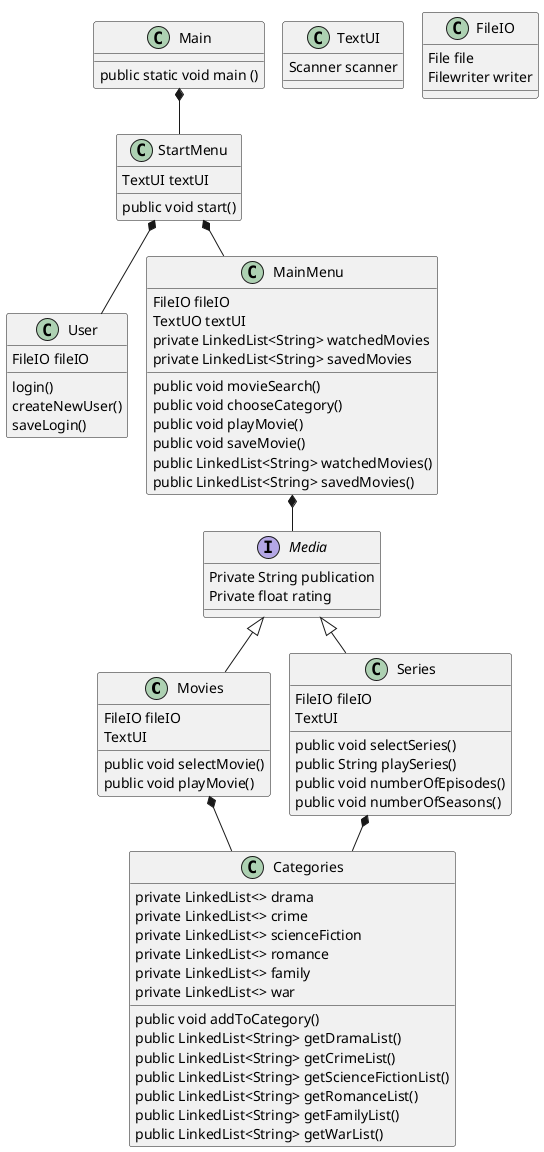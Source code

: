 @startuml
'https://plantuml.com/class-diagram
!pragma layout smetana

class Movies
class Series
interface Media
class Categories
class User
class StartMenu
class MainMenu
class Main
class TextUI
class FileIO


Media <|-- Movies
Media <|-- Series

Movies *-- Categories
Series *-- Categories
StartMenu *-- User
StartMenu *-- MainMenu
Main *-- StartMenu
MainMenu *-- Media


class TextUI
{
Scanner scanner
}

class FileIO {
File file
Filewriter writer
}

class Main {
public static void main ()
}

class StartMenu {
TextUI textUI
public void start()

}

class Categories {
private LinkedList<> drama
private LinkedList<> crime
private LinkedList<> scienceFiction
private LinkedList<> romance
private LinkedList<> family
private LinkedList<> war

public void addToCategory()
public LinkedList<String> getDramaList()
public LinkedList<String> getCrimeList()
public LinkedList<String> getScienceFictionList()
public LinkedList<String> getRomanceList()
public LinkedList<String> getFamilyList()
public LinkedList<String> getWarList()
}

Interface Media {
Private String publication
Private float rating
}

class Movies{
FileIO fileIO
TextUI
public void selectMovie()
public void playMovie()
}

class Series {
FileIO fileIO
TextUI
public void selectSeries()
public String playSeries()
public void numberOfEpisodes()
public void numberOfSeasons()
}

class User{
FileIO fileIO
login()
createNewUser()
saveLogin()
}

class MainMenu {
FileIO fileIO
TextUO textUI
private LinkedList<String> watchedMovies
private LinkedList<String> savedMovies
public void movieSearch()
public void chooseCategory()
public void playMovie()
public void saveMovie()
public LinkedList<String> watchedMovies()
public LinkedList<String> savedMovies()
}


@enduml